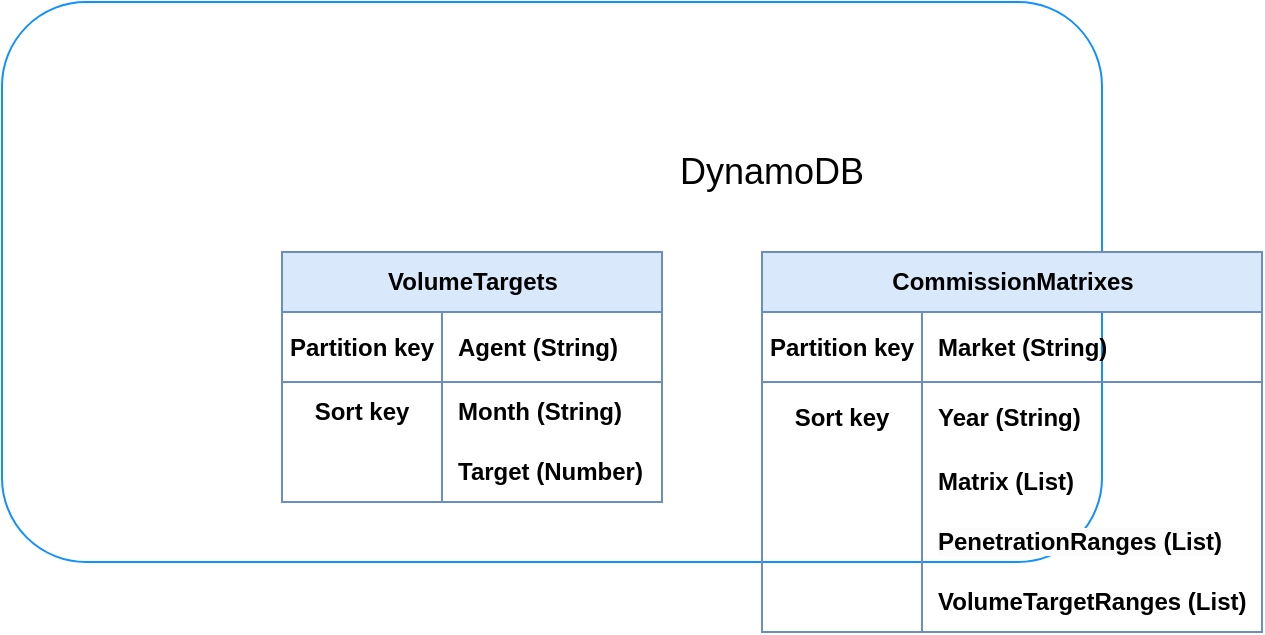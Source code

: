 <mxfile>
    <diagram id="R2lEEEUBdFMjLlhIrx00" name="Page-1">
        <mxGraphModel dx="414" dy="340" grid="1" gridSize="10" guides="1" tooltips="1" connect="1" arrows="1" fold="1" page="1" pageScale="1" pageWidth="850" pageHeight="1100" math="0" shadow="0" extFonts="Permanent Marker^https://fonts.googleapis.com/css?family=Permanent+Marker">
            <root>
                <mxCell id="0"/>
                <mxCell id="1" parent="0"/>
                <mxCell id="tWp8pD5Znb900uZFBF2w-28" value="" style="rounded=1;whiteSpace=wrap;html=1;strokeColor=#1290FF;" parent="1" vertex="1">
                    <mxGeometry x="40" y="330" width="550" height="280" as="geometry"/>
                </mxCell>
                <mxCell id="tWp8pD5Znb900uZFBF2w-1" value="VolumeTargets" style="shape=table;startSize=30;container=1;collapsible=1;childLayout=tableLayout;fixedRows=1;rowLines=0;fontStyle=1;align=center;resizeLast=1;html=1;fillColor=#dae8fc;strokeColor=#6c8ebf;swimlaneLine=1;" parent="1" vertex="1">
                    <mxGeometry x="180" y="455" width="190" height="125" as="geometry"/>
                </mxCell>
                <mxCell id="tWp8pD5Znb900uZFBF2w-2" value="" style="shape=tableRow;horizontal=0;startSize=0;swimlaneHead=0;swimlaneBody=0;fillColor=none;collapsible=0;dropTarget=0;points=[[0,0.5],[1,0.5]];portConstraint=eastwest;top=0;left=0;right=0;bottom=1;strokeColor=inherit;" parent="tWp8pD5Znb900uZFBF2w-1" vertex="1">
                    <mxGeometry y="30" width="190" height="35" as="geometry"/>
                </mxCell>
                <mxCell id="tWp8pD5Znb900uZFBF2w-3" value="Partition key" style="shape=partialRectangle;connectable=0;fillColor=none;top=0;left=0;bottom=0;right=0;fontStyle=1;overflow=hidden;whiteSpace=wrap;html=1;" parent="tWp8pD5Znb900uZFBF2w-2" vertex="1">
                    <mxGeometry width="80" height="35" as="geometry">
                        <mxRectangle width="80" height="35" as="alternateBounds"/>
                    </mxGeometry>
                </mxCell>
                <mxCell id="tWp8pD5Znb900uZFBF2w-4" value="&lt;font face=&quot;Helvetica&quot;&gt;Agent (String)&lt;/font&gt;" style="shape=partialRectangle;connectable=0;fillColor=none;top=0;left=0;bottom=0;right=0;align=left;spacingLeft=6;fontStyle=1;overflow=hidden;whiteSpace=wrap;html=1;" parent="tWp8pD5Znb900uZFBF2w-2" vertex="1">
                    <mxGeometry x="80" width="110" height="35" as="geometry">
                        <mxRectangle width="110" height="35" as="alternateBounds"/>
                    </mxGeometry>
                </mxCell>
                <mxCell id="tWp8pD5Znb900uZFBF2w-5" value="" style="shape=tableRow;horizontal=0;startSize=0;swimlaneHead=0;swimlaneBody=0;fillColor=none;collapsible=0;dropTarget=0;points=[[0,0.5],[1,0.5]];portConstraint=eastwest;top=0;left=0;right=0;bottom=0;" parent="tWp8pD5Znb900uZFBF2w-1" vertex="1">
                    <mxGeometry y="65" width="190" height="30" as="geometry"/>
                </mxCell>
                <mxCell id="tWp8pD5Znb900uZFBF2w-6" value="Sort key" style="shape=partialRectangle;connectable=0;fillColor=none;top=0;left=0;bottom=0;right=0;editable=1;overflow=hidden;whiteSpace=wrap;html=1;fontStyle=1" parent="tWp8pD5Znb900uZFBF2w-5" vertex="1">
                    <mxGeometry width="80" height="30" as="geometry">
                        <mxRectangle width="80" height="30" as="alternateBounds"/>
                    </mxGeometry>
                </mxCell>
                <mxCell id="tWp8pD5Znb900uZFBF2w-7" value="Month (String)" style="shape=partialRectangle;connectable=0;fillColor=none;top=0;left=0;bottom=0;right=0;align=left;spacingLeft=6;overflow=hidden;whiteSpace=wrap;html=1;fontStyle=1" parent="tWp8pD5Znb900uZFBF2w-5" vertex="1">
                    <mxGeometry x="80" width="110" height="30" as="geometry">
                        <mxRectangle width="110" height="30" as="alternateBounds"/>
                    </mxGeometry>
                </mxCell>
                <mxCell id="tWp8pD5Znb900uZFBF2w-8" value="" style="shape=tableRow;horizontal=0;startSize=0;swimlaneHead=0;swimlaneBody=0;fillColor=none;collapsible=0;dropTarget=0;points=[[0,0.5],[1,0.5]];portConstraint=eastwest;top=0;left=0;right=0;bottom=0;" parent="tWp8pD5Znb900uZFBF2w-1" vertex="1">
                    <mxGeometry y="95" width="190" height="30" as="geometry"/>
                </mxCell>
                <mxCell id="tWp8pD5Znb900uZFBF2w-9" value="" style="shape=partialRectangle;connectable=0;fillColor=none;top=0;left=0;bottom=0;right=0;editable=1;overflow=hidden;whiteSpace=wrap;html=1;fontStyle=1" parent="tWp8pD5Znb900uZFBF2w-8" vertex="1">
                    <mxGeometry width="80" height="30" as="geometry">
                        <mxRectangle width="80" height="30" as="alternateBounds"/>
                    </mxGeometry>
                </mxCell>
                <mxCell id="tWp8pD5Znb900uZFBF2w-10" value="Target (Number)" style="shape=partialRectangle;connectable=0;fillColor=none;top=0;left=0;bottom=0;right=0;align=left;spacingLeft=6;overflow=hidden;whiteSpace=wrap;html=1;fontStyle=1" parent="tWp8pD5Znb900uZFBF2w-8" vertex="1">
                    <mxGeometry x="80" width="110" height="30" as="geometry">
                        <mxRectangle width="110" height="30" as="alternateBounds"/>
                    </mxGeometry>
                </mxCell>
                <mxCell id="tWp8pD5Znb900uZFBF2w-17" value="CommissionMatrixes" style="shape=table;startSize=30;container=1;collapsible=1;childLayout=tableLayout;fixedRows=1;rowLines=0;fontStyle=1;align=center;resizeLast=1;html=1;fillColor=#dae8fc;strokeColor=#6c8ebf;swimlaneLine=1;horizontal=1;" parent="1" vertex="1">
                    <mxGeometry x="420" y="455" width="250" height="190" as="geometry"/>
                </mxCell>
                <mxCell id="tWp8pD5Znb900uZFBF2w-18" value="" style="shape=tableRow;horizontal=0;startSize=0;swimlaneHead=0;swimlaneBody=0;fillColor=none;collapsible=0;dropTarget=0;points=[[0,0.5],[1,0.5]];portConstraint=eastwest;top=0;left=0;right=0;bottom=1;strokeColor=inherit;swimlaneLine=0;" parent="tWp8pD5Znb900uZFBF2w-17" vertex="1">
                    <mxGeometry y="30" width="250" height="35" as="geometry"/>
                </mxCell>
                <mxCell id="tWp8pD5Znb900uZFBF2w-19" value="Partition key" style="shape=partialRectangle;connectable=0;fillColor=none;top=0;left=0;bottom=0;right=0;fontStyle=1;overflow=hidden;whiteSpace=wrap;html=1;strokeColor=inherit;" parent="tWp8pD5Znb900uZFBF2w-18" vertex="1">
                    <mxGeometry width="80" height="35" as="geometry">
                        <mxRectangle width="80" height="35" as="alternateBounds"/>
                    </mxGeometry>
                </mxCell>
                <mxCell id="tWp8pD5Znb900uZFBF2w-20" value="Market (String)" style="shape=partialRectangle;connectable=0;fillColor=none;top=0;left=0;bottom=0;right=0;align=left;spacingLeft=6;fontStyle=1;overflow=hidden;whiteSpace=wrap;html=1;strokeColor=inherit;" parent="tWp8pD5Znb900uZFBF2w-18" vertex="1">
                    <mxGeometry x="80" width="170" height="35" as="geometry">
                        <mxRectangle width="170" height="35" as="alternateBounds"/>
                    </mxGeometry>
                </mxCell>
                <mxCell id="tWp8pD5Znb900uZFBF2w-21" value="" style="shape=tableRow;horizontal=0;startSize=0;swimlaneHead=0;swimlaneBody=0;fillColor=none;collapsible=0;dropTarget=0;points=[[0,0.5],[1,0.5]];portConstraint=eastwest;top=0;left=0;right=0;bottom=0;strokeColor=inherit;swimlaneLine=1;" parent="tWp8pD5Znb900uZFBF2w-17" vertex="1">
                    <mxGeometry y="65" width="250" height="35" as="geometry"/>
                </mxCell>
                <mxCell id="tWp8pD5Znb900uZFBF2w-22" value="Sort key" style="shape=partialRectangle;connectable=0;fillColor=none;top=0;left=0;bottom=0;right=0;editable=1;overflow=hidden;whiteSpace=wrap;html=1;fontStyle=1;strokeColor=inherit;" parent="tWp8pD5Znb900uZFBF2w-21" vertex="1">
                    <mxGeometry width="80" height="35" as="geometry">
                        <mxRectangle width="80" height="35" as="alternateBounds"/>
                    </mxGeometry>
                </mxCell>
                <mxCell id="tWp8pD5Znb900uZFBF2w-23" value="Year (String)" style="shape=partialRectangle;connectable=0;fillColor=none;top=0;left=0;bottom=0;right=0;align=left;spacingLeft=6;overflow=hidden;whiteSpace=wrap;html=1;fontStyle=1;strokeColor=inherit;" parent="tWp8pD5Znb900uZFBF2w-21" vertex="1">
                    <mxGeometry x="80" width="170" height="35" as="geometry">
                        <mxRectangle width="170" height="35" as="alternateBounds"/>
                    </mxGeometry>
                </mxCell>
                <mxCell id="tWp8pD5Znb900uZFBF2w-24" value="" style="shape=tableRow;horizontal=0;startSize=0;swimlaneHead=0;swimlaneBody=0;fillColor=none;collapsible=0;dropTarget=0;points=[[0,0.5],[1,0.5]];portConstraint=eastwest;top=0;left=0;right=0;bottom=0;" parent="tWp8pD5Znb900uZFBF2w-17" vertex="1">
                    <mxGeometry y="100" width="250" height="30" as="geometry"/>
                </mxCell>
                <mxCell id="tWp8pD5Znb900uZFBF2w-25" value="" style="shape=partialRectangle;connectable=0;fillColor=none;top=0;left=0;bottom=0;right=0;editable=1;overflow=hidden;whiteSpace=wrap;html=1;fontStyle=1" parent="tWp8pD5Znb900uZFBF2w-24" vertex="1">
                    <mxGeometry width="80" height="30" as="geometry">
                        <mxRectangle width="80" height="30" as="alternateBounds"/>
                    </mxGeometry>
                </mxCell>
                <mxCell id="tWp8pD5Znb900uZFBF2w-26" value="Matrix (List)" style="shape=partialRectangle;connectable=0;fillColor=none;top=0;left=0;bottom=0;right=0;align=left;spacingLeft=6;overflow=hidden;whiteSpace=wrap;html=1;fontStyle=1;strokeColor=default;" parent="tWp8pD5Znb900uZFBF2w-24" vertex="1">
                    <mxGeometry x="80" width="170" height="30" as="geometry">
                        <mxRectangle width="170" height="30" as="alternateBounds"/>
                    </mxGeometry>
                </mxCell>
                <mxCell id="wcNme6mrH9t7D6dp_DVs-4" value="" style="shape=tableRow;horizontal=0;startSize=0;swimlaneHead=0;swimlaneBody=0;fillColor=none;collapsible=0;dropTarget=0;points=[[0,0.5],[1,0.5]];portConstraint=eastwest;top=0;left=0;right=0;bottom=0;" parent="tWp8pD5Znb900uZFBF2w-17" vertex="1">
                    <mxGeometry y="130" width="250" height="30" as="geometry"/>
                </mxCell>
                <mxCell id="wcNme6mrH9t7D6dp_DVs-5" value="" style="shape=partialRectangle;connectable=0;fillColor=none;top=0;left=0;bottom=0;right=0;editable=1;overflow=hidden;whiteSpace=wrap;html=1;fontStyle=1" parent="wcNme6mrH9t7D6dp_DVs-4" vertex="1">
                    <mxGeometry width="80" height="30" as="geometry">
                        <mxRectangle width="80" height="30" as="alternateBounds"/>
                    </mxGeometry>
                </mxCell>
                <mxCell id="wcNme6mrH9t7D6dp_DVs-6" value="&lt;span style=&quot;color: rgb(0, 0, 0); font-family: Helvetica; font-size: 12px; font-style: normal; font-variant-ligatures: normal; font-variant-caps: normal; font-weight: 700; letter-spacing: normal; orphans: 2; text-align: left; text-indent: 0px; text-transform: none; widows: 2; word-spacing: 0px; -webkit-text-stroke-width: 0px; background-color: rgb(251, 251, 251); text-decoration-thickness: initial; text-decoration-style: initial; text-decoration-color: initial; float: none; display: inline !important;&quot;&gt;PenetrationRanges (List)&lt;/span&gt;" style="shape=partialRectangle;connectable=0;fillColor=none;top=0;left=0;bottom=0;right=0;align=left;spacingLeft=6;overflow=hidden;whiteSpace=wrap;html=1;fontStyle=1" parent="wcNme6mrH9t7D6dp_DVs-4" vertex="1">
                    <mxGeometry x="80" width="170" height="30" as="geometry">
                        <mxRectangle width="170" height="30" as="alternateBounds"/>
                    </mxGeometry>
                </mxCell>
                <mxCell id="wcNme6mrH9t7D6dp_DVs-1" value="" style="shape=tableRow;horizontal=0;startSize=0;swimlaneHead=0;swimlaneBody=0;fillColor=none;collapsible=0;dropTarget=0;points=[[0,0.5],[1,0.5]];portConstraint=eastwest;top=0;left=0;right=0;bottom=0;" parent="tWp8pD5Znb900uZFBF2w-17" vertex="1">
                    <mxGeometry y="160" width="250" height="30" as="geometry"/>
                </mxCell>
                <mxCell id="wcNme6mrH9t7D6dp_DVs-2" value="" style="shape=partialRectangle;connectable=0;fillColor=none;top=0;left=0;bottom=0;right=0;editable=1;overflow=hidden;whiteSpace=wrap;html=1;fontStyle=1" parent="wcNme6mrH9t7D6dp_DVs-1" vertex="1">
                    <mxGeometry width="80" height="30" as="geometry">
                        <mxRectangle width="80" height="30" as="alternateBounds"/>
                    </mxGeometry>
                </mxCell>
                <mxCell id="wcNme6mrH9t7D6dp_DVs-3" value="VolumeTargetRanges (List)" style="shape=partialRectangle;connectable=0;fillColor=none;top=0;left=0;bottom=0;right=0;align=left;spacingLeft=6;overflow=hidden;whiteSpace=wrap;html=1;fontStyle=1" parent="wcNme6mrH9t7D6dp_DVs-1" vertex="1">
                    <mxGeometry x="80" width="170" height="30" as="geometry">
                        <mxRectangle width="170" height="30" as="alternateBounds"/>
                    </mxGeometry>
                </mxCell>
                <UserObject label="&lt;font style=&quot;font-size: 18px;&quot;&gt;DynamoDB&lt;/font&gt;" placeholders="1" name="Variable" id="tWp8pD5Znb900uZFBF2w-30">
                    <mxCell style="text;html=1;strokeColor=none;fillColor=none;align=center;verticalAlign=middle;whiteSpace=wrap;overflow=hidden;" parent="1" vertex="1">
                        <mxGeometry x="375" y="390" width="100" height="50" as="geometry"/>
                    </mxCell>
                </UserObject>
            </root>
        </mxGraphModel>
    </diagram>
</mxfile>